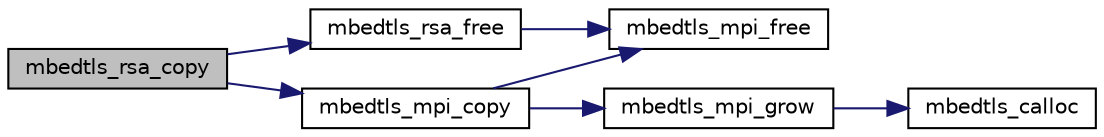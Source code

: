 digraph "mbedtls_rsa_copy"
{
 // LATEX_PDF_SIZE
  edge [fontname="Helvetica",fontsize="10",labelfontname="Helvetica",labelfontsize="10"];
  node [fontname="Helvetica",fontsize="10",shape=record];
  rankdir="LR";
  Node1 [label="mbedtls_rsa_copy",height=0.2,width=0.4,color="black", fillcolor="grey75", style="filled", fontcolor="black",tooltip="This function copies the components of an RSA context."];
  Node1 -> Node2 [color="midnightblue",fontsize="10",style="solid",fontname="Helvetica"];
  Node2 [label="mbedtls_mpi_copy",height=0.2,width=0.4,color="black", fillcolor="white", style="filled",URL="$d1/dcc/bignum_8c.html#a2f722863f9fd9098690f8a9db9962044",tooltip="Make a copy of an MPI."];
  Node2 -> Node3 [color="midnightblue",fontsize="10",style="solid",fontname="Helvetica"];
  Node3 [label="mbedtls_mpi_free",height=0.2,width=0.4,color="black", fillcolor="white", style="filled",URL="$d1/dcc/bignum_8c.html#abffd5d8382cb86c089a1ef2bebb90f9f",tooltip="This function frees the components of an MPI context."];
  Node2 -> Node4 [color="midnightblue",fontsize="10",style="solid",fontname="Helvetica"];
  Node4 [label="mbedtls_mpi_grow",height=0.2,width=0.4,color="black", fillcolor="white", style="filled",URL="$d1/dcc/bignum_8c.html#a22263d90d838cb58f271aa8f1920843d",tooltip="Enlarge an MPI to the specified number of limbs."];
  Node4 -> Node5 [color="midnightblue",fontsize="10",style="solid",fontname="Helvetica"];
  Node5 [label="mbedtls_calloc",height=0.2,width=0.4,color="black", fillcolor="white", style="filled",URL="$dc/d3f/platform_8c.html#a065dcb25fe2c4492a910bec761400ebe",tooltip=" "];
  Node1 -> Node6 [color="midnightblue",fontsize="10",style="solid",fontname="Helvetica"];
  Node6 [label="mbedtls_rsa_free",height=0.2,width=0.4,color="black", fillcolor="white", style="filled",URL="$d1/d81/rsa_8c.html#a74eb13ecac0de582b01b4332c1d66494",tooltip="This function frees the components of an RSA key."];
  Node6 -> Node3 [color="midnightblue",fontsize="10",style="solid",fontname="Helvetica"];
}
